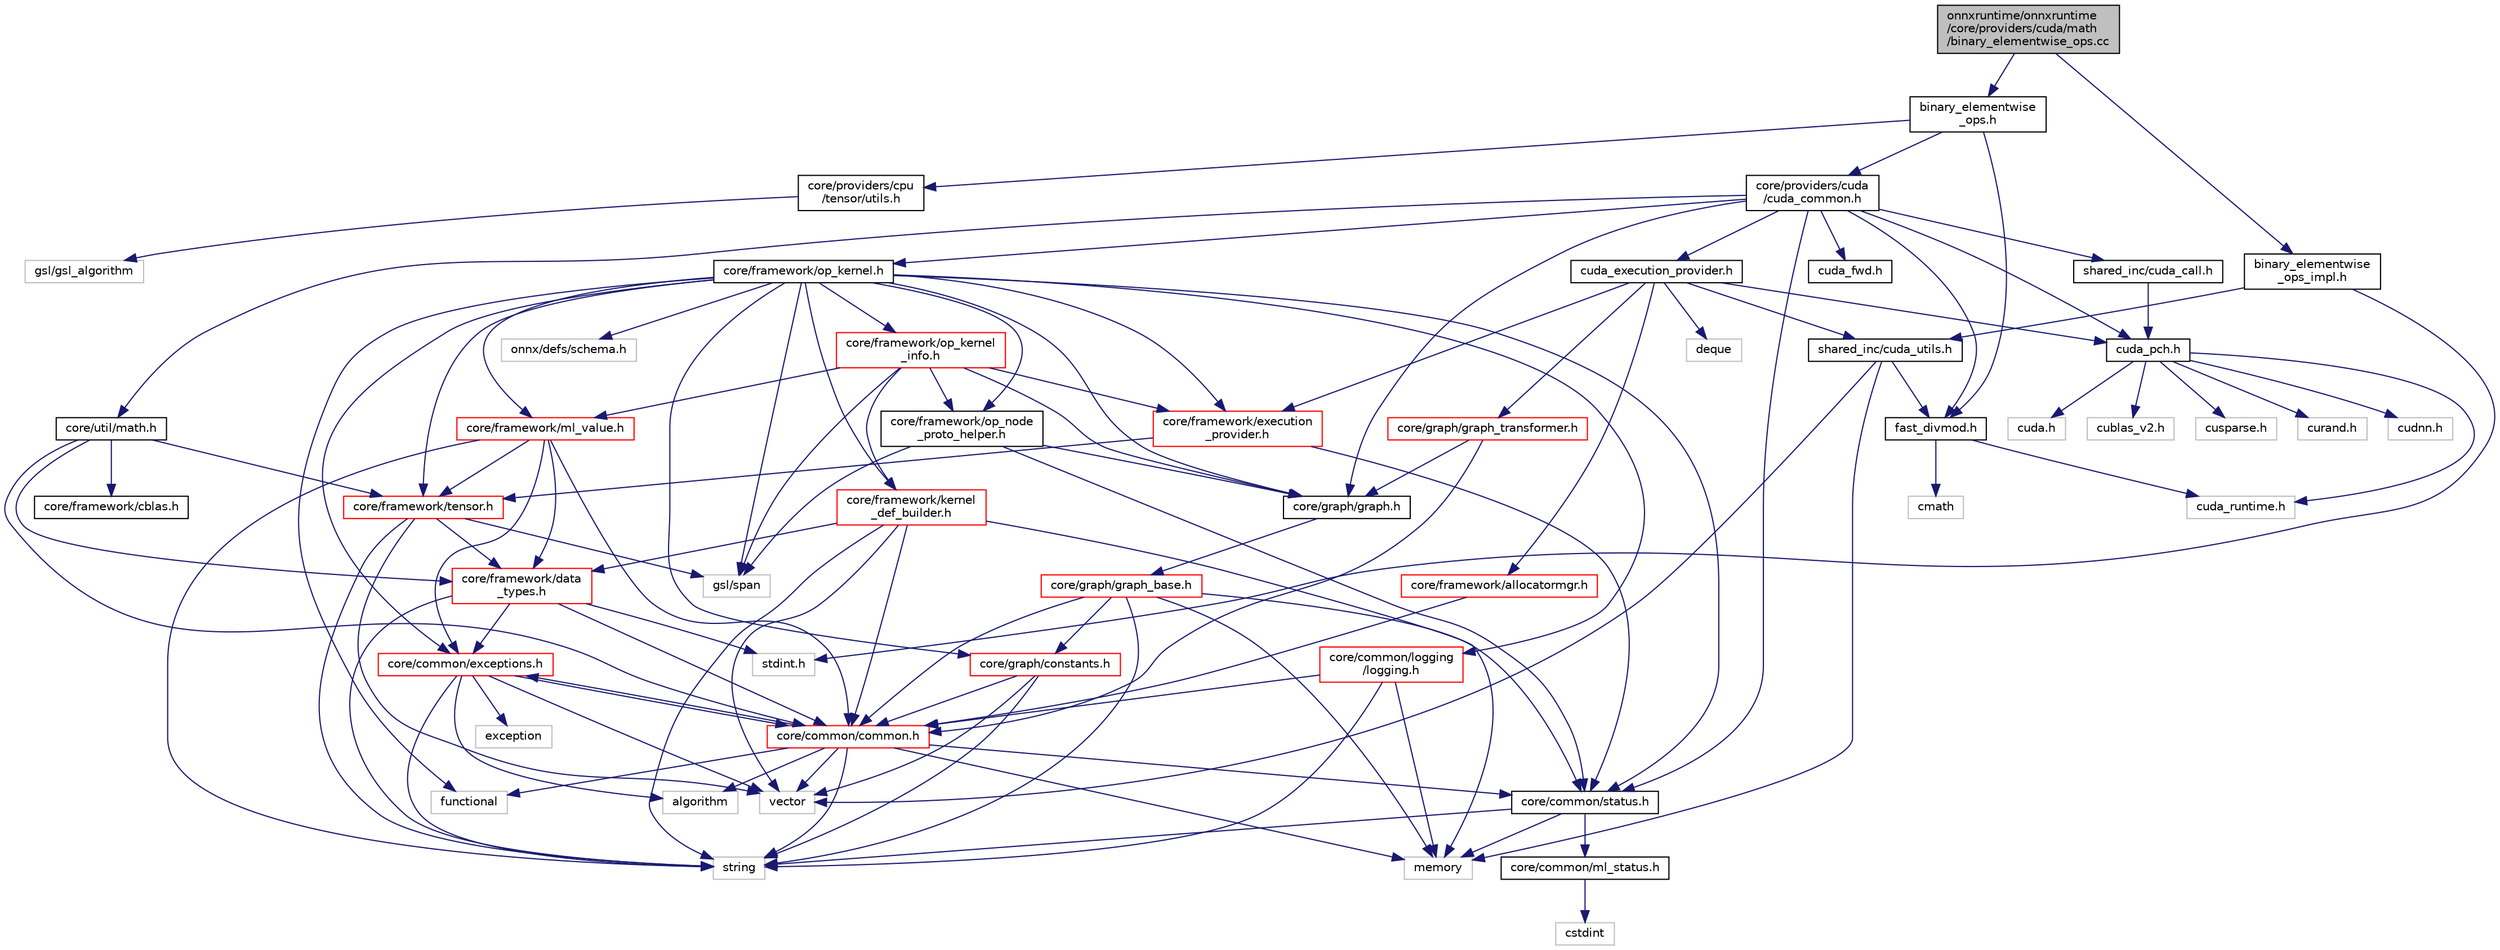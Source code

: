 digraph "onnxruntime/onnxruntime/core/providers/cuda/math/binary_elementwise_ops.cc"
{
  edge [fontname="Helvetica",fontsize="10",labelfontname="Helvetica",labelfontsize="10"];
  node [fontname="Helvetica",fontsize="10",shape=record];
  Node0 [label="onnxruntime/onnxruntime\l/core/providers/cuda/math\l/binary_elementwise_ops.cc",height=0.2,width=0.4,color="black", fillcolor="grey75", style="filled", fontcolor="black"];
  Node0 -> Node1 [color="midnightblue",fontsize="10",style="solid"];
  Node1 [label="binary_elementwise\l_ops.h",height=0.2,width=0.4,color="black", fillcolor="white", style="filled",URL="$binary__elementwise__ops_8h.html"];
  Node1 -> Node2 [color="midnightblue",fontsize="10",style="solid"];
  Node2 [label="core/providers/cuda\l/cuda_common.h",height=0.2,width=0.4,color="black", fillcolor="white", style="filled",URL="$cuda__common_8h.html"];
  Node2 -> Node3 [color="midnightblue",fontsize="10",style="solid"];
  Node3 [label="cuda_pch.h",height=0.2,width=0.4,color="black", fillcolor="white", style="filled",URL="$cuda__pch_8h.html"];
  Node3 -> Node4 [color="midnightblue",fontsize="10",style="solid"];
  Node4 [label="cuda.h",height=0.2,width=0.4,color="grey75", fillcolor="white", style="filled"];
  Node3 -> Node5 [color="midnightblue",fontsize="10",style="solid"];
  Node5 [label="cuda_runtime.h",height=0.2,width=0.4,color="grey75", fillcolor="white", style="filled"];
  Node3 -> Node6 [color="midnightblue",fontsize="10",style="solid"];
  Node6 [label="cublas_v2.h",height=0.2,width=0.4,color="grey75", fillcolor="white", style="filled"];
  Node3 -> Node7 [color="midnightblue",fontsize="10",style="solid"];
  Node7 [label="cusparse.h",height=0.2,width=0.4,color="grey75", fillcolor="white", style="filled"];
  Node3 -> Node8 [color="midnightblue",fontsize="10",style="solid"];
  Node8 [label="curand.h",height=0.2,width=0.4,color="grey75", fillcolor="white", style="filled"];
  Node3 -> Node9 [color="midnightblue",fontsize="10",style="solid"];
  Node9 [label="cudnn.h",height=0.2,width=0.4,color="grey75", fillcolor="white", style="filled"];
  Node2 -> Node10 [color="midnightblue",fontsize="10",style="solid"];
  Node10 [label="core/common/status.h",height=0.2,width=0.4,color="black", fillcolor="white", style="filled",URL="$status_8h.html"];
  Node10 -> Node11 [color="midnightblue",fontsize="10",style="solid"];
  Node11 [label="memory",height=0.2,width=0.4,color="grey75", fillcolor="white", style="filled"];
  Node10 -> Node12 [color="midnightblue",fontsize="10",style="solid"];
  Node12 [label="string",height=0.2,width=0.4,color="grey75", fillcolor="white", style="filled"];
  Node10 -> Node13 [color="midnightblue",fontsize="10",style="solid"];
  Node13 [label="core/common/ml_status.h",height=0.2,width=0.4,color="black", fillcolor="white", style="filled",URL="$ml__status_8h.html"];
  Node13 -> Node14 [color="midnightblue",fontsize="10",style="solid"];
  Node14 [label="cstdint",height=0.2,width=0.4,color="grey75", fillcolor="white", style="filled"];
  Node2 -> Node15 [color="midnightblue",fontsize="10",style="solid"];
  Node15 [label="core/framework/op_kernel.h",height=0.2,width=0.4,color="black", fillcolor="white", style="filled",URL="$op__kernel_8h.html"];
  Node15 -> Node16 [color="midnightblue",fontsize="10",style="solid"];
  Node16 [label="functional",height=0.2,width=0.4,color="grey75", fillcolor="white", style="filled"];
  Node15 -> Node17 [color="midnightblue",fontsize="10",style="solid"];
  Node17 [label="core/common/exceptions.h",height=0.2,width=0.4,color="red", fillcolor="white", style="filled",URL="$exceptions_8h.html"];
  Node17 -> Node18 [color="midnightblue",fontsize="10",style="solid"];
  Node18 [label="algorithm",height=0.2,width=0.4,color="grey75", fillcolor="white", style="filled"];
  Node17 -> Node19 [color="midnightblue",fontsize="10",style="solid"];
  Node19 [label="exception",height=0.2,width=0.4,color="grey75", fillcolor="white", style="filled"];
  Node17 -> Node12 [color="midnightblue",fontsize="10",style="solid"];
  Node17 -> Node22 [color="midnightblue",fontsize="10",style="solid"];
  Node22 [label="vector",height=0.2,width=0.4,color="grey75", fillcolor="white", style="filled"];
  Node17 -> Node23 [color="midnightblue",fontsize="10",style="solid"];
  Node23 [label="core/common/common.h",height=0.2,width=0.4,color="red", fillcolor="white", style="filled",URL="$include_2onnxruntime_2core_2common_2common_8h.html"];
  Node23 -> Node18 [color="midnightblue",fontsize="10",style="solid"];
  Node23 -> Node16 [color="midnightblue",fontsize="10",style="solid"];
  Node23 -> Node11 [color="midnightblue",fontsize="10",style="solid"];
  Node23 -> Node12 [color="midnightblue",fontsize="10",style="solid"];
  Node23 -> Node22 [color="midnightblue",fontsize="10",style="solid"];
  Node23 -> Node17 [color="midnightblue",fontsize="10",style="solid"];
  Node23 -> Node10 [color="midnightblue",fontsize="10",style="solid"];
  Node15 -> Node31 [color="midnightblue",fontsize="10",style="solid"];
  Node31 [label="core/common/logging\l/logging.h",height=0.2,width=0.4,color="red", fillcolor="white", style="filled",URL="$logging_8h.html"];
  Node31 -> Node11 [color="midnightblue",fontsize="10",style="solid"];
  Node31 -> Node12 [color="midnightblue",fontsize="10",style="solid"];
  Node31 -> Node23 [color="midnightblue",fontsize="10",style="solid"];
  Node15 -> Node10 [color="midnightblue",fontsize="10",style="solid"];
  Node15 -> Node40 [color="midnightblue",fontsize="10",style="solid"];
  Node40 [label="core/framework/execution\l_provider.h",height=0.2,width=0.4,color="red", fillcolor="white", style="filled",URL="$execution__provider_8h.html"];
  Node40 -> Node10 [color="midnightblue",fontsize="10",style="solid"];
  Node40 -> Node41 [color="midnightblue",fontsize="10",style="solid"];
  Node41 [label="core/framework/tensor.h",height=0.2,width=0.4,color="red", fillcolor="white", style="filled",URL="$tensor_8h.html"];
  Node41 -> Node12 [color="midnightblue",fontsize="10",style="solid"];
  Node41 -> Node22 [color="midnightblue",fontsize="10",style="solid"];
  Node41 -> Node43 [color="midnightblue",fontsize="10",style="solid"];
  Node43 [label="gsl/span",height=0.2,width=0.4,color="grey75", fillcolor="white", style="filled"];
  Node41 -> Node54 [color="midnightblue",fontsize="10",style="solid"];
  Node54 [label="core/framework/data\l_types.h",height=0.2,width=0.4,color="red", fillcolor="white", style="filled",URL="$data__types_8h.html"];
  Node54 -> Node12 [color="midnightblue",fontsize="10",style="solid"];
  Node54 -> Node51 [color="midnightblue",fontsize="10",style="solid"];
  Node51 [label="stdint.h",height=0.2,width=0.4,color="grey75", fillcolor="white", style="filled"];
  Node54 -> Node23 [color="midnightblue",fontsize="10",style="solid"];
  Node54 -> Node17 [color="midnightblue",fontsize="10",style="solid"];
  Node15 -> Node58 [color="midnightblue",fontsize="10",style="solid"];
  Node58 [label="core/framework/kernel\l_def_builder.h",height=0.2,width=0.4,color="red", fillcolor="white", style="filled",URL="$kernel__def__builder_8h.html"];
  Node58 -> Node11 [color="midnightblue",fontsize="10",style="solid"];
  Node58 -> Node12 [color="midnightblue",fontsize="10",style="solid"];
  Node58 -> Node22 [color="midnightblue",fontsize="10",style="solid"];
  Node58 -> Node23 [color="midnightblue",fontsize="10",style="solid"];
  Node58 -> Node54 [color="midnightblue",fontsize="10",style="solid"];
  Node15 -> Node60 [color="midnightblue",fontsize="10",style="solid"];
  Node60 [label="core/framework/ml_value.h",height=0.2,width=0.4,color="red", fillcolor="white", style="filled",URL="$ml__value_8h.html"];
  Node60 -> Node12 [color="midnightblue",fontsize="10",style="solid"];
  Node60 -> Node23 [color="midnightblue",fontsize="10",style="solid"];
  Node60 -> Node17 [color="midnightblue",fontsize="10",style="solid"];
  Node60 -> Node54 [color="midnightblue",fontsize="10",style="solid"];
  Node60 -> Node41 [color="midnightblue",fontsize="10",style="solid"];
  Node15 -> Node61 [color="midnightblue",fontsize="10",style="solid"];
  Node61 [label="core/framework/op_kernel\l_info.h",height=0.2,width=0.4,color="red", fillcolor="white", style="filled",URL="$op__kernel__info_8h.html"];
  Node61 -> Node40 [color="midnightblue",fontsize="10",style="solid"];
  Node61 -> Node58 [color="midnightblue",fontsize="10",style="solid"];
  Node61 -> Node60 [color="midnightblue",fontsize="10",style="solid"];
  Node61 -> Node62 [color="midnightblue",fontsize="10",style="solid"];
  Node62 [label="core/framework/op_node\l_proto_helper.h",height=0.2,width=0.4,color="black", fillcolor="white", style="filled",URL="$op__node__proto__helper_8h.html"];
  Node62 -> Node10 [color="midnightblue",fontsize="10",style="solid"];
  Node62 -> Node63 [color="midnightblue",fontsize="10",style="solid"];
  Node63 [label="core/graph/graph.h",height=0.2,width=0.4,color="black", fillcolor="white", style="filled",URL="$graph_8h.html"];
  Node63 -> Node64 [color="midnightblue",fontsize="10",style="solid"];
  Node64 [label="core/graph/graph_base.h",height=0.2,width=0.4,color="red", fillcolor="white", style="filled",URL="$graph__base_8h.html"];
  Node64 -> Node11 [color="midnightblue",fontsize="10",style="solid"];
  Node64 -> Node12 [color="midnightblue",fontsize="10",style="solid"];
  Node64 -> Node23 [color="midnightblue",fontsize="10",style="solid"];
  Node64 -> Node10 [color="midnightblue",fontsize="10",style="solid"];
  Node64 -> Node68 [color="midnightblue",fontsize="10",style="solid"];
  Node68 [label="core/graph/constants.h",height=0.2,width=0.4,color="red", fillcolor="white", style="filled",URL="$constants_8h.html"];
  Node68 -> Node12 [color="midnightblue",fontsize="10",style="solid"];
  Node68 -> Node22 [color="midnightblue",fontsize="10",style="solid"];
  Node68 -> Node23 [color="midnightblue",fontsize="10",style="solid"];
  Node62 -> Node43 [color="midnightblue",fontsize="10",style="solid"];
  Node61 -> Node63 [color="midnightblue",fontsize="10",style="solid"];
  Node61 -> Node43 [color="midnightblue",fontsize="10",style="solid"];
  Node15 -> Node62 [color="midnightblue",fontsize="10",style="solid"];
  Node15 -> Node41 [color="midnightblue",fontsize="10",style="solid"];
  Node15 -> Node68 [color="midnightblue",fontsize="10",style="solid"];
  Node15 -> Node63 [color="midnightblue",fontsize="10",style="solid"];
  Node15 -> Node43 [color="midnightblue",fontsize="10",style="solid"];
  Node15 -> Node72 [color="midnightblue",fontsize="10",style="solid"];
  Node72 [label="onnx/defs/schema.h",height=0.2,width=0.4,color="grey75", fillcolor="white", style="filled"];
  Node2 -> Node63 [color="midnightblue",fontsize="10",style="solid"];
  Node2 -> Node77 [color="midnightblue",fontsize="10",style="solid"];
  Node77 [label="shared_inc/cuda_call.h",height=0.2,width=0.4,color="black", fillcolor="white", style="filled",URL="$cuda__call_8h.html"];
  Node77 -> Node3 [color="midnightblue",fontsize="10",style="solid"];
  Node2 -> Node78 [color="midnightblue",fontsize="10",style="solid"];
  Node78 [label="cuda_execution_provider.h",height=0.2,width=0.4,color="black", fillcolor="white", style="filled",URL="$cuda__execution__provider_8h.html"];
  Node78 -> Node3 [color="midnightblue",fontsize="10",style="solid"];
  Node78 -> Node79 [color="midnightblue",fontsize="10",style="solid"];
  Node79 [label="core/graph/graph_transformer.h",height=0.2,width=0.4,color="red", fillcolor="white", style="filled",URL="$graph__transformer_8h.html"];
  Node79 -> Node23 [color="midnightblue",fontsize="10",style="solid"];
  Node79 -> Node63 [color="midnightblue",fontsize="10",style="solid"];
  Node78 -> Node81 [color="midnightblue",fontsize="10",style="solid"];
  Node81 [label="core/framework/allocatormgr.h",height=0.2,width=0.4,color="red", fillcolor="white", style="filled",URL="$allocatormgr_8h.html"];
  Node81 -> Node23 [color="midnightblue",fontsize="10",style="solid"];
  Node78 -> Node40 [color="midnightblue",fontsize="10",style="solid"];
  Node78 -> Node83 [color="midnightblue",fontsize="10",style="solid"];
  Node83 [label="shared_inc/cuda_utils.h",height=0.2,width=0.4,color="black", fillcolor="white", style="filled",URL="$cuda__utils_8h.html"];
  Node83 -> Node11 [color="midnightblue",fontsize="10",style="solid"];
  Node83 -> Node22 [color="midnightblue",fontsize="10",style="solid"];
  Node83 -> Node84 [color="midnightblue",fontsize="10",style="solid"];
  Node84 [label="fast_divmod.h",height=0.2,width=0.4,color="black", fillcolor="white", style="filled",URL="$fast__divmod_8h.html"];
  Node84 -> Node5 [color="midnightblue",fontsize="10",style="solid"];
  Node84 -> Node85 [color="midnightblue",fontsize="10",style="solid"];
  Node85 [label="cmath",height=0.2,width=0.4,color="grey75", fillcolor="white", style="filled"];
  Node78 -> Node86 [color="midnightblue",fontsize="10",style="solid"];
  Node86 [label="deque",height=0.2,width=0.4,color="grey75", fillcolor="white", style="filled"];
  Node2 -> Node84 [color="midnightblue",fontsize="10",style="solid"];
  Node2 -> Node87 [color="midnightblue",fontsize="10",style="solid"];
  Node87 [label="core/util/math.h",height=0.2,width=0.4,color="black", fillcolor="white", style="filled",URL="$math_8h.html"];
  Node87 -> Node88 [color="midnightblue",fontsize="10",style="solid"];
  Node88 [label="core/framework/cblas.h",height=0.2,width=0.4,color="black", fillcolor="white", style="filled",URL="$cblas_8h.html"];
  Node87 -> Node23 [color="midnightblue",fontsize="10",style="solid"];
  Node87 -> Node54 [color="midnightblue",fontsize="10",style="solid"];
  Node87 -> Node41 [color="midnightblue",fontsize="10",style="solid"];
  Node2 -> Node89 [color="midnightblue",fontsize="10",style="solid"];
  Node89 [label="cuda_fwd.h",height=0.2,width=0.4,color="black", fillcolor="white", style="filled",URL="$cuda__fwd_8h.html"];
  Node1 -> Node84 [color="midnightblue",fontsize="10",style="solid"];
  Node1 -> Node90 [color="midnightblue",fontsize="10",style="solid"];
  Node90 [label="core/providers/cpu\l/tensor/utils.h",height=0.2,width=0.4,color="black", fillcolor="white", style="filled",URL="$providers_2cpu_2tensor_2utils_8h.html"];
  Node90 -> Node91 [color="midnightblue",fontsize="10",style="solid"];
  Node91 [label="gsl/gsl_algorithm",height=0.2,width=0.4,color="grey75", fillcolor="white", style="filled"];
  Node0 -> Node92 [color="midnightblue",fontsize="10",style="solid"];
  Node92 [label="binary_elementwise\l_ops_impl.h",height=0.2,width=0.4,color="black", fillcolor="white", style="filled",URL="$binary__elementwise__ops__impl_8h.html"];
  Node92 -> Node51 [color="midnightblue",fontsize="10",style="solid"];
  Node92 -> Node83 [color="midnightblue",fontsize="10",style="solid"];
}
